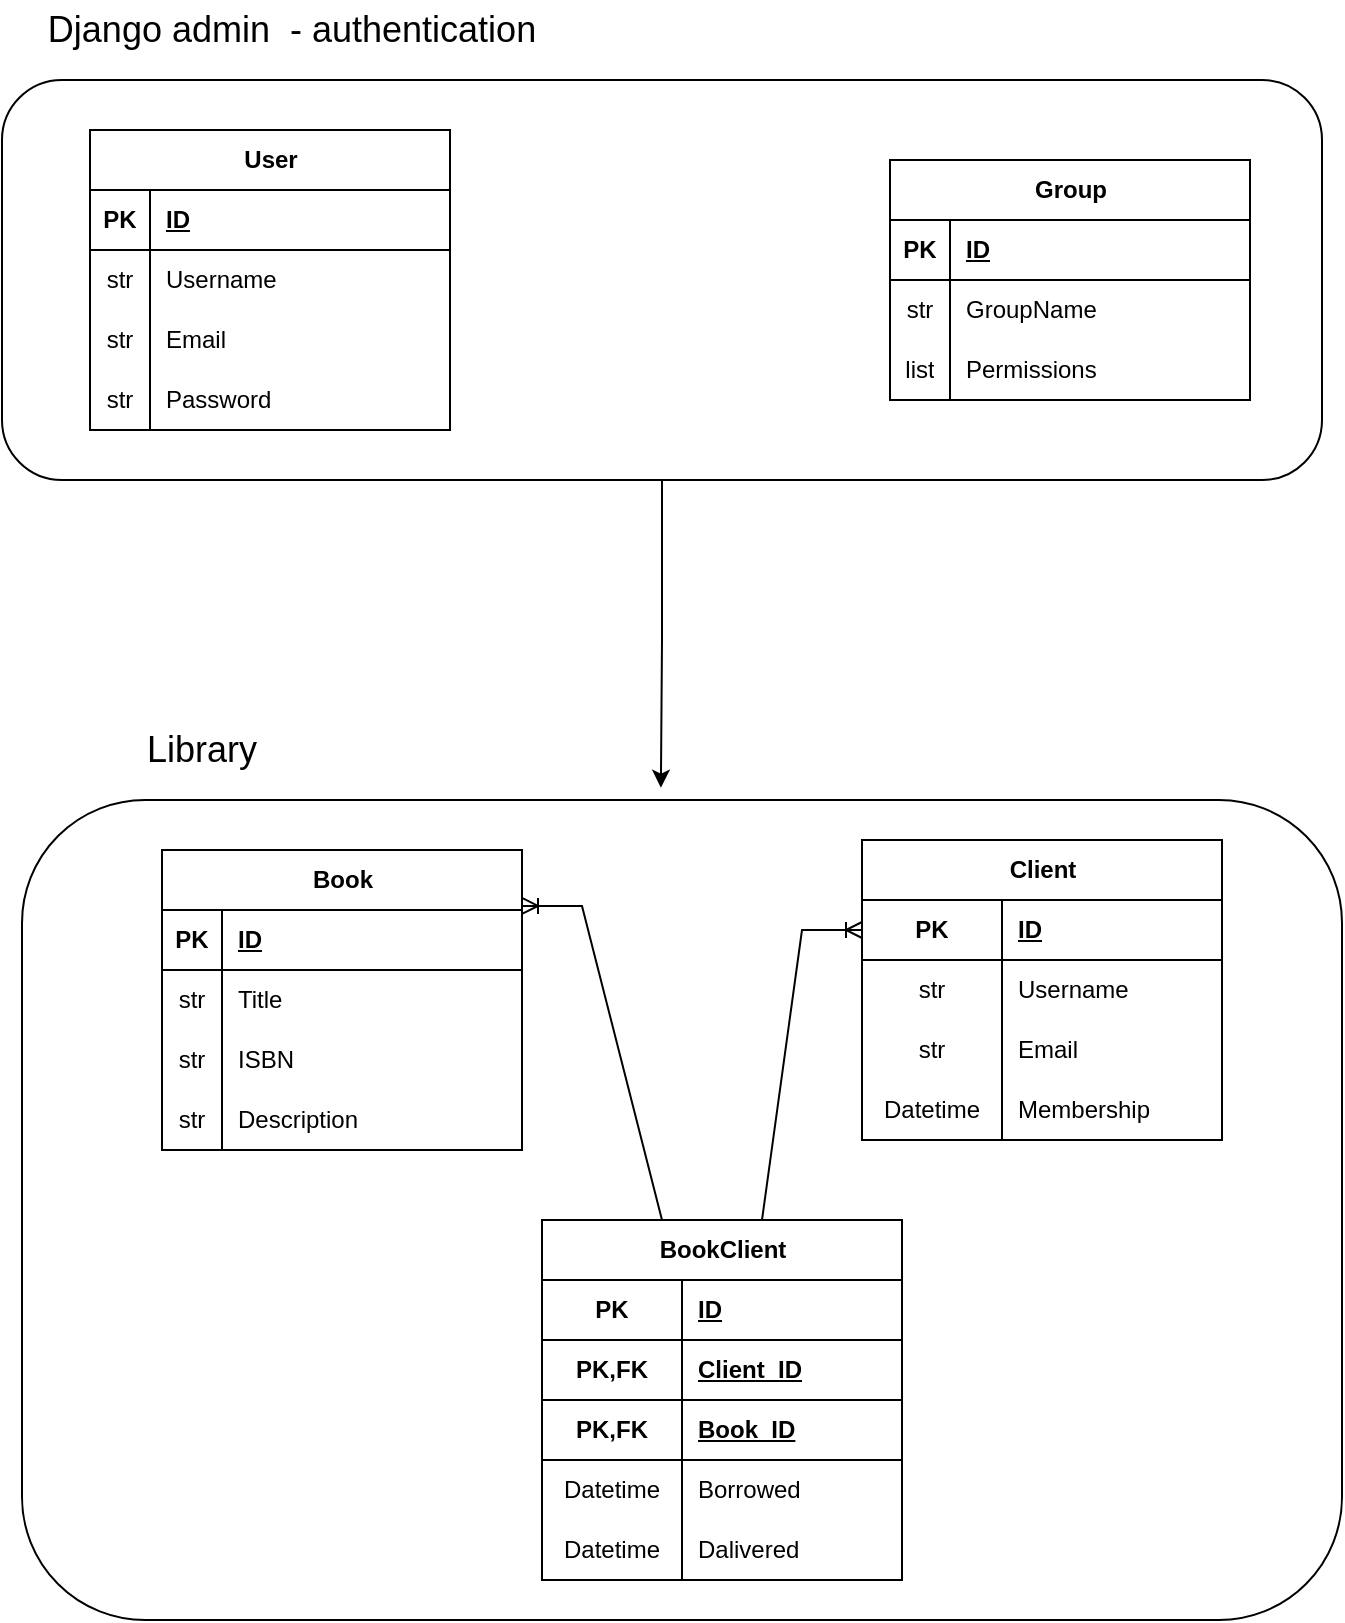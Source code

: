 <mxfile version="24.4.0" type="device">
  <diagram name="Página-1" id="Ee-bFuawcf36aLlDNfzw">
    <mxGraphModel dx="823" dy="586" grid="1" gridSize="10" guides="1" tooltips="1" connect="1" arrows="1" fold="1" page="1" pageScale="1" pageWidth="827" pageHeight="1169" math="0" shadow="0">
      <root>
        <mxCell id="0" />
        <mxCell id="1" parent="0" />
        <mxCell id="Cptq34FEw6wKBEqAWLYa-19" value="" style="rounded=1;whiteSpace=wrap;html=1;fillColor=none;" parent="1" vertex="1">
          <mxGeometry x="90" y="50" width="660" height="200" as="geometry" />
        </mxCell>
        <mxCell id="Cptq34FEw6wKBEqAWLYa-20" value="Group" style="shape=table;startSize=30;container=1;collapsible=1;childLayout=tableLayout;fixedRows=1;rowLines=0;fontStyle=1;align=center;resizeLast=1;html=1;" parent="1" vertex="1">
          <mxGeometry x="534" y="90" width="180" height="120" as="geometry" />
        </mxCell>
        <mxCell id="Cptq34FEw6wKBEqAWLYa-21" value="" style="shape=tableRow;horizontal=0;startSize=0;swimlaneHead=0;swimlaneBody=0;fillColor=none;collapsible=0;dropTarget=0;points=[[0,0.5],[1,0.5]];portConstraint=eastwest;top=0;left=0;right=0;bottom=1;" parent="Cptq34FEw6wKBEqAWLYa-20" vertex="1">
          <mxGeometry y="30" width="180" height="30" as="geometry" />
        </mxCell>
        <mxCell id="Cptq34FEw6wKBEqAWLYa-22" value="PK" style="shape=partialRectangle;connectable=0;fillColor=none;top=0;left=0;bottom=0;right=0;fontStyle=1;overflow=hidden;whiteSpace=wrap;html=1;" parent="Cptq34FEw6wKBEqAWLYa-21" vertex="1">
          <mxGeometry width="30" height="30" as="geometry">
            <mxRectangle width="30" height="30" as="alternateBounds" />
          </mxGeometry>
        </mxCell>
        <mxCell id="Cptq34FEw6wKBEqAWLYa-23" value="ID" style="shape=partialRectangle;connectable=0;fillColor=none;top=0;left=0;bottom=0;right=0;align=left;spacingLeft=6;fontStyle=5;overflow=hidden;whiteSpace=wrap;html=1;" parent="Cptq34FEw6wKBEqAWLYa-21" vertex="1">
          <mxGeometry x="30" width="150" height="30" as="geometry">
            <mxRectangle width="150" height="30" as="alternateBounds" />
          </mxGeometry>
        </mxCell>
        <mxCell id="Cptq34FEw6wKBEqAWLYa-24" value="" style="shape=tableRow;horizontal=0;startSize=0;swimlaneHead=0;swimlaneBody=0;fillColor=none;collapsible=0;dropTarget=0;points=[[0,0.5],[1,0.5]];portConstraint=eastwest;top=0;left=0;right=0;bottom=0;" parent="Cptq34FEw6wKBEqAWLYa-20" vertex="1">
          <mxGeometry y="60" width="180" height="30" as="geometry" />
        </mxCell>
        <mxCell id="Cptq34FEw6wKBEqAWLYa-25" value="str" style="shape=partialRectangle;connectable=0;fillColor=none;top=0;left=0;bottom=0;right=0;editable=1;overflow=hidden;whiteSpace=wrap;html=1;" parent="Cptq34FEw6wKBEqAWLYa-24" vertex="1">
          <mxGeometry width="30" height="30" as="geometry">
            <mxRectangle width="30" height="30" as="alternateBounds" />
          </mxGeometry>
        </mxCell>
        <mxCell id="Cptq34FEw6wKBEqAWLYa-26" value="GroupName" style="shape=partialRectangle;connectable=0;fillColor=none;top=0;left=0;bottom=0;right=0;align=left;spacingLeft=6;overflow=hidden;whiteSpace=wrap;html=1;" parent="Cptq34FEw6wKBEqAWLYa-24" vertex="1">
          <mxGeometry x="30" width="150" height="30" as="geometry">
            <mxRectangle width="150" height="30" as="alternateBounds" />
          </mxGeometry>
        </mxCell>
        <mxCell id="Cptq34FEw6wKBEqAWLYa-27" value="" style="shape=tableRow;horizontal=0;startSize=0;swimlaneHead=0;swimlaneBody=0;fillColor=none;collapsible=0;dropTarget=0;points=[[0,0.5],[1,0.5]];portConstraint=eastwest;top=0;left=0;right=0;bottom=0;" parent="Cptq34FEw6wKBEqAWLYa-20" vertex="1">
          <mxGeometry y="90" width="180" height="30" as="geometry" />
        </mxCell>
        <mxCell id="Cptq34FEw6wKBEqAWLYa-28" value="list" style="shape=partialRectangle;connectable=0;fillColor=none;top=0;left=0;bottom=0;right=0;editable=1;overflow=hidden;whiteSpace=wrap;html=1;" parent="Cptq34FEw6wKBEqAWLYa-27" vertex="1">
          <mxGeometry width="30" height="30" as="geometry">
            <mxRectangle width="30" height="30" as="alternateBounds" />
          </mxGeometry>
        </mxCell>
        <mxCell id="Cptq34FEw6wKBEqAWLYa-29" value="Permissions" style="shape=partialRectangle;connectable=0;fillColor=none;top=0;left=0;bottom=0;right=0;align=left;spacingLeft=6;overflow=hidden;whiteSpace=wrap;html=1;" parent="Cptq34FEw6wKBEqAWLYa-27" vertex="1">
          <mxGeometry x="30" width="150" height="30" as="geometry">
            <mxRectangle width="150" height="30" as="alternateBounds" />
          </mxGeometry>
        </mxCell>
        <mxCell id="zTbAhuqxGo3P59gp_nH1-2" value="User" style="shape=table;startSize=30;container=1;collapsible=1;childLayout=tableLayout;fixedRows=1;rowLines=0;fontStyle=1;align=center;resizeLast=1;html=1;" parent="1" vertex="1">
          <mxGeometry x="134" y="75" width="180" height="150" as="geometry" />
        </mxCell>
        <mxCell id="zTbAhuqxGo3P59gp_nH1-3" value="" style="shape=tableRow;horizontal=0;startSize=0;swimlaneHead=0;swimlaneBody=0;fillColor=none;collapsible=0;dropTarget=0;points=[[0,0.5],[1,0.5]];portConstraint=eastwest;top=0;left=0;right=0;bottom=1;" parent="zTbAhuqxGo3P59gp_nH1-2" vertex="1">
          <mxGeometry y="30" width="180" height="30" as="geometry" />
        </mxCell>
        <mxCell id="zTbAhuqxGo3P59gp_nH1-4" value="PK" style="shape=partialRectangle;connectable=0;fillColor=none;top=0;left=0;bottom=0;right=0;fontStyle=1;overflow=hidden;whiteSpace=wrap;html=1;" parent="zTbAhuqxGo3P59gp_nH1-3" vertex="1">
          <mxGeometry width="30" height="30" as="geometry">
            <mxRectangle width="30" height="30" as="alternateBounds" />
          </mxGeometry>
        </mxCell>
        <mxCell id="zTbAhuqxGo3P59gp_nH1-5" value="ID" style="shape=partialRectangle;connectable=0;fillColor=none;top=0;left=0;bottom=0;right=0;align=left;spacingLeft=6;fontStyle=5;overflow=hidden;whiteSpace=wrap;html=1;" parent="zTbAhuqxGo3P59gp_nH1-3" vertex="1">
          <mxGeometry x="30" width="150" height="30" as="geometry">
            <mxRectangle width="150" height="30" as="alternateBounds" />
          </mxGeometry>
        </mxCell>
        <mxCell id="zTbAhuqxGo3P59gp_nH1-6" value="" style="shape=tableRow;horizontal=0;startSize=0;swimlaneHead=0;swimlaneBody=0;fillColor=none;collapsible=0;dropTarget=0;points=[[0,0.5],[1,0.5]];portConstraint=eastwest;top=0;left=0;right=0;bottom=0;" parent="zTbAhuqxGo3P59gp_nH1-2" vertex="1">
          <mxGeometry y="60" width="180" height="30" as="geometry" />
        </mxCell>
        <mxCell id="zTbAhuqxGo3P59gp_nH1-7" value="str" style="shape=partialRectangle;connectable=0;fillColor=none;top=0;left=0;bottom=0;right=0;editable=1;overflow=hidden;whiteSpace=wrap;html=1;" parent="zTbAhuqxGo3P59gp_nH1-6" vertex="1">
          <mxGeometry width="30" height="30" as="geometry">
            <mxRectangle width="30" height="30" as="alternateBounds" />
          </mxGeometry>
        </mxCell>
        <mxCell id="zTbAhuqxGo3P59gp_nH1-8" value="Username" style="shape=partialRectangle;connectable=0;fillColor=none;top=0;left=0;bottom=0;right=0;align=left;spacingLeft=6;overflow=hidden;whiteSpace=wrap;html=1;" parent="zTbAhuqxGo3P59gp_nH1-6" vertex="1">
          <mxGeometry x="30" width="150" height="30" as="geometry">
            <mxRectangle width="150" height="30" as="alternateBounds" />
          </mxGeometry>
        </mxCell>
        <mxCell id="zTbAhuqxGo3P59gp_nH1-9" value="" style="shape=tableRow;horizontal=0;startSize=0;swimlaneHead=0;swimlaneBody=0;fillColor=none;collapsible=0;dropTarget=0;points=[[0,0.5],[1,0.5]];portConstraint=eastwest;top=0;left=0;right=0;bottom=0;" parent="zTbAhuqxGo3P59gp_nH1-2" vertex="1">
          <mxGeometry y="90" width="180" height="30" as="geometry" />
        </mxCell>
        <mxCell id="zTbAhuqxGo3P59gp_nH1-10" value="str" style="shape=partialRectangle;connectable=0;fillColor=none;top=0;left=0;bottom=0;right=0;editable=1;overflow=hidden;whiteSpace=wrap;html=1;" parent="zTbAhuqxGo3P59gp_nH1-9" vertex="1">
          <mxGeometry width="30" height="30" as="geometry">
            <mxRectangle width="30" height="30" as="alternateBounds" />
          </mxGeometry>
        </mxCell>
        <mxCell id="zTbAhuqxGo3P59gp_nH1-11" value="Email" style="shape=partialRectangle;connectable=0;fillColor=none;top=0;left=0;bottom=0;right=0;align=left;spacingLeft=6;overflow=hidden;whiteSpace=wrap;html=1;" parent="zTbAhuqxGo3P59gp_nH1-9" vertex="1">
          <mxGeometry x="30" width="150" height="30" as="geometry">
            <mxRectangle width="150" height="30" as="alternateBounds" />
          </mxGeometry>
        </mxCell>
        <mxCell id="zTbAhuqxGo3P59gp_nH1-12" value="" style="shape=tableRow;horizontal=0;startSize=0;swimlaneHead=0;swimlaneBody=0;fillColor=none;collapsible=0;dropTarget=0;points=[[0,0.5],[1,0.5]];portConstraint=eastwest;top=0;left=0;right=0;bottom=0;" parent="zTbAhuqxGo3P59gp_nH1-2" vertex="1">
          <mxGeometry y="120" width="180" height="30" as="geometry" />
        </mxCell>
        <mxCell id="zTbAhuqxGo3P59gp_nH1-13" value="str" style="shape=partialRectangle;connectable=0;fillColor=none;top=0;left=0;bottom=0;right=0;editable=1;overflow=hidden;whiteSpace=wrap;html=1;" parent="zTbAhuqxGo3P59gp_nH1-12" vertex="1">
          <mxGeometry width="30" height="30" as="geometry">
            <mxRectangle width="30" height="30" as="alternateBounds" />
          </mxGeometry>
        </mxCell>
        <mxCell id="zTbAhuqxGo3P59gp_nH1-14" value="Password" style="shape=partialRectangle;connectable=0;fillColor=none;top=0;left=0;bottom=0;right=0;align=left;spacingLeft=6;overflow=hidden;whiteSpace=wrap;html=1;" parent="zTbAhuqxGo3P59gp_nH1-12" vertex="1">
          <mxGeometry x="30" width="150" height="30" as="geometry">
            <mxRectangle width="150" height="30" as="alternateBounds" />
          </mxGeometry>
        </mxCell>
        <mxCell id="zTbAhuqxGo3P59gp_nH1-32" value="" style="rounded=1;whiteSpace=wrap;html=1;fillColor=none;" parent="1" vertex="1">
          <mxGeometry x="100" y="410" width="660" height="410" as="geometry" />
        </mxCell>
        <mxCell id="zTbAhuqxGo3P59gp_nH1-19" value="Book" style="shape=table;startSize=30;container=1;collapsible=1;childLayout=tableLayout;fixedRows=1;rowLines=0;fontStyle=1;align=center;resizeLast=1;html=1;" parent="1" vertex="1">
          <mxGeometry x="170" y="435" width="180" height="150" as="geometry" />
        </mxCell>
        <mxCell id="zTbAhuqxGo3P59gp_nH1-20" value="" style="shape=tableRow;horizontal=0;startSize=0;swimlaneHead=0;swimlaneBody=0;fillColor=none;collapsible=0;dropTarget=0;points=[[0,0.5],[1,0.5]];portConstraint=eastwest;top=0;left=0;right=0;bottom=1;" parent="zTbAhuqxGo3P59gp_nH1-19" vertex="1">
          <mxGeometry y="30" width="180" height="30" as="geometry" />
        </mxCell>
        <mxCell id="zTbAhuqxGo3P59gp_nH1-21" value="PK" style="shape=partialRectangle;connectable=0;fillColor=none;top=0;left=0;bottom=0;right=0;fontStyle=1;overflow=hidden;whiteSpace=wrap;html=1;" parent="zTbAhuqxGo3P59gp_nH1-20" vertex="1">
          <mxGeometry width="30" height="30" as="geometry">
            <mxRectangle width="30" height="30" as="alternateBounds" />
          </mxGeometry>
        </mxCell>
        <mxCell id="zTbAhuqxGo3P59gp_nH1-22" value="ID" style="shape=partialRectangle;connectable=0;fillColor=none;top=0;left=0;bottom=0;right=0;align=left;spacingLeft=6;fontStyle=5;overflow=hidden;whiteSpace=wrap;html=1;" parent="zTbAhuqxGo3P59gp_nH1-20" vertex="1">
          <mxGeometry x="30" width="150" height="30" as="geometry">
            <mxRectangle width="150" height="30" as="alternateBounds" />
          </mxGeometry>
        </mxCell>
        <mxCell id="zTbAhuqxGo3P59gp_nH1-23" value="" style="shape=tableRow;horizontal=0;startSize=0;swimlaneHead=0;swimlaneBody=0;fillColor=none;collapsible=0;dropTarget=0;points=[[0,0.5],[1,0.5]];portConstraint=eastwest;top=0;left=0;right=0;bottom=0;" parent="zTbAhuqxGo3P59gp_nH1-19" vertex="1">
          <mxGeometry y="60" width="180" height="30" as="geometry" />
        </mxCell>
        <mxCell id="zTbAhuqxGo3P59gp_nH1-24" value="str" style="shape=partialRectangle;connectable=0;fillColor=none;top=0;left=0;bottom=0;right=0;editable=1;overflow=hidden;whiteSpace=wrap;html=1;" parent="zTbAhuqxGo3P59gp_nH1-23" vertex="1">
          <mxGeometry width="30" height="30" as="geometry">
            <mxRectangle width="30" height="30" as="alternateBounds" />
          </mxGeometry>
        </mxCell>
        <mxCell id="zTbAhuqxGo3P59gp_nH1-25" value="Title" style="shape=partialRectangle;connectable=0;fillColor=none;top=0;left=0;bottom=0;right=0;align=left;spacingLeft=6;overflow=hidden;whiteSpace=wrap;html=1;" parent="zTbAhuqxGo3P59gp_nH1-23" vertex="1">
          <mxGeometry x="30" width="150" height="30" as="geometry">
            <mxRectangle width="150" height="30" as="alternateBounds" />
          </mxGeometry>
        </mxCell>
        <mxCell id="zTbAhuqxGo3P59gp_nH1-26" value="" style="shape=tableRow;horizontal=0;startSize=0;swimlaneHead=0;swimlaneBody=0;fillColor=none;collapsible=0;dropTarget=0;points=[[0,0.5],[1,0.5]];portConstraint=eastwest;top=0;left=0;right=0;bottom=0;" parent="zTbAhuqxGo3P59gp_nH1-19" vertex="1">
          <mxGeometry y="90" width="180" height="30" as="geometry" />
        </mxCell>
        <mxCell id="zTbAhuqxGo3P59gp_nH1-27" value="str" style="shape=partialRectangle;connectable=0;fillColor=none;top=0;left=0;bottom=0;right=0;editable=1;overflow=hidden;whiteSpace=wrap;html=1;" parent="zTbAhuqxGo3P59gp_nH1-26" vertex="1">
          <mxGeometry width="30" height="30" as="geometry">
            <mxRectangle width="30" height="30" as="alternateBounds" />
          </mxGeometry>
        </mxCell>
        <mxCell id="zTbAhuqxGo3P59gp_nH1-28" value="ISBN" style="shape=partialRectangle;connectable=0;fillColor=none;top=0;left=0;bottom=0;right=0;align=left;spacingLeft=6;overflow=hidden;whiteSpace=wrap;html=1;" parent="zTbAhuqxGo3P59gp_nH1-26" vertex="1">
          <mxGeometry x="30" width="150" height="30" as="geometry">
            <mxRectangle width="150" height="30" as="alternateBounds" />
          </mxGeometry>
        </mxCell>
        <mxCell id="zTbAhuqxGo3P59gp_nH1-29" value="" style="shape=tableRow;horizontal=0;startSize=0;swimlaneHead=0;swimlaneBody=0;fillColor=none;collapsible=0;dropTarget=0;points=[[0,0.5],[1,0.5]];portConstraint=eastwest;top=0;left=0;right=0;bottom=0;" parent="zTbAhuqxGo3P59gp_nH1-19" vertex="1">
          <mxGeometry y="120" width="180" height="30" as="geometry" />
        </mxCell>
        <mxCell id="zTbAhuqxGo3P59gp_nH1-30" value="str" style="shape=partialRectangle;connectable=0;fillColor=none;top=0;left=0;bottom=0;right=0;editable=1;overflow=hidden;whiteSpace=wrap;html=1;" parent="zTbAhuqxGo3P59gp_nH1-29" vertex="1">
          <mxGeometry width="30" height="30" as="geometry">
            <mxRectangle width="30" height="30" as="alternateBounds" />
          </mxGeometry>
        </mxCell>
        <mxCell id="zTbAhuqxGo3P59gp_nH1-31" value="Description" style="shape=partialRectangle;connectable=0;fillColor=none;top=0;left=0;bottom=0;right=0;align=left;spacingLeft=6;overflow=hidden;whiteSpace=wrap;html=1;" parent="zTbAhuqxGo3P59gp_nH1-29" vertex="1">
          <mxGeometry x="30" width="150" height="30" as="geometry">
            <mxRectangle width="150" height="30" as="alternateBounds" />
          </mxGeometry>
        </mxCell>
        <mxCell id="zTbAhuqxGo3P59gp_nH1-33" style="edgeStyle=orthogonalEdgeStyle;rounded=0;orthogonalLoop=1;jettySize=auto;html=1;exitX=0.5;exitY=1;exitDx=0;exitDy=0;entryX=0.484;entryY=-0.015;entryDx=0;entryDy=0;entryPerimeter=0;" parent="1" source="Cptq34FEw6wKBEqAWLYa-19" target="zTbAhuqxGo3P59gp_nH1-32" edge="1">
          <mxGeometry relative="1" as="geometry" />
        </mxCell>
        <mxCell id="zTbAhuqxGo3P59gp_nH1-34" value="Client" style="shape=table;startSize=30;container=1;collapsible=1;childLayout=tableLayout;fixedRows=1;rowLines=0;fontStyle=1;align=center;resizeLast=1;html=1;" parent="1" vertex="1">
          <mxGeometry x="520" y="430" width="180" height="150" as="geometry" />
        </mxCell>
        <mxCell id="zTbAhuqxGo3P59gp_nH1-35" value="" style="shape=tableRow;horizontal=0;startSize=0;swimlaneHead=0;swimlaneBody=0;fillColor=none;collapsible=0;dropTarget=0;points=[[0,0.5],[1,0.5]];portConstraint=eastwest;top=0;left=0;right=0;bottom=1;" parent="zTbAhuqxGo3P59gp_nH1-34" vertex="1">
          <mxGeometry y="30" width="180" height="30" as="geometry" />
        </mxCell>
        <mxCell id="zTbAhuqxGo3P59gp_nH1-36" value="PK" style="shape=partialRectangle;connectable=0;fillColor=none;top=0;left=0;bottom=0;right=0;fontStyle=1;overflow=hidden;whiteSpace=wrap;html=1;" parent="zTbAhuqxGo3P59gp_nH1-35" vertex="1">
          <mxGeometry width="70" height="30" as="geometry">
            <mxRectangle width="70" height="30" as="alternateBounds" />
          </mxGeometry>
        </mxCell>
        <mxCell id="zTbAhuqxGo3P59gp_nH1-37" value="ID" style="shape=partialRectangle;connectable=0;fillColor=none;top=0;left=0;bottom=0;right=0;align=left;spacingLeft=6;fontStyle=5;overflow=hidden;whiteSpace=wrap;html=1;" parent="zTbAhuqxGo3P59gp_nH1-35" vertex="1">
          <mxGeometry x="70" width="110" height="30" as="geometry">
            <mxRectangle width="110" height="30" as="alternateBounds" />
          </mxGeometry>
        </mxCell>
        <mxCell id="zTbAhuqxGo3P59gp_nH1-38" value="" style="shape=tableRow;horizontal=0;startSize=0;swimlaneHead=0;swimlaneBody=0;fillColor=none;collapsible=0;dropTarget=0;points=[[0,0.5],[1,0.5]];portConstraint=eastwest;top=0;left=0;right=0;bottom=0;" parent="zTbAhuqxGo3P59gp_nH1-34" vertex="1">
          <mxGeometry y="60" width="180" height="30" as="geometry" />
        </mxCell>
        <mxCell id="zTbAhuqxGo3P59gp_nH1-39" value="str" style="shape=partialRectangle;connectable=0;fillColor=none;top=0;left=0;bottom=0;right=0;editable=1;overflow=hidden;whiteSpace=wrap;html=1;" parent="zTbAhuqxGo3P59gp_nH1-38" vertex="1">
          <mxGeometry width="70" height="30" as="geometry">
            <mxRectangle width="70" height="30" as="alternateBounds" />
          </mxGeometry>
        </mxCell>
        <mxCell id="zTbAhuqxGo3P59gp_nH1-40" value="Username" style="shape=partialRectangle;connectable=0;fillColor=none;top=0;left=0;bottom=0;right=0;align=left;spacingLeft=6;overflow=hidden;whiteSpace=wrap;html=1;" parent="zTbAhuqxGo3P59gp_nH1-38" vertex="1">
          <mxGeometry x="70" width="110" height="30" as="geometry">
            <mxRectangle width="110" height="30" as="alternateBounds" />
          </mxGeometry>
        </mxCell>
        <mxCell id="zTbAhuqxGo3P59gp_nH1-41" value="" style="shape=tableRow;horizontal=0;startSize=0;swimlaneHead=0;swimlaneBody=0;fillColor=none;collapsible=0;dropTarget=0;points=[[0,0.5],[1,0.5]];portConstraint=eastwest;top=0;left=0;right=0;bottom=0;" parent="zTbAhuqxGo3P59gp_nH1-34" vertex="1">
          <mxGeometry y="90" width="180" height="30" as="geometry" />
        </mxCell>
        <mxCell id="zTbAhuqxGo3P59gp_nH1-42" value="str" style="shape=partialRectangle;connectable=0;fillColor=none;top=0;left=0;bottom=0;right=0;editable=1;overflow=hidden;whiteSpace=wrap;html=1;" parent="zTbAhuqxGo3P59gp_nH1-41" vertex="1">
          <mxGeometry width="70" height="30" as="geometry">
            <mxRectangle width="70" height="30" as="alternateBounds" />
          </mxGeometry>
        </mxCell>
        <mxCell id="zTbAhuqxGo3P59gp_nH1-43" value="Email" style="shape=partialRectangle;connectable=0;fillColor=none;top=0;left=0;bottom=0;right=0;align=left;spacingLeft=6;overflow=hidden;whiteSpace=wrap;html=1;" parent="zTbAhuqxGo3P59gp_nH1-41" vertex="1">
          <mxGeometry x="70" width="110" height="30" as="geometry">
            <mxRectangle width="110" height="30" as="alternateBounds" />
          </mxGeometry>
        </mxCell>
        <mxCell id="zTbAhuqxGo3P59gp_nH1-44" value="" style="shape=tableRow;horizontal=0;startSize=0;swimlaneHead=0;swimlaneBody=0;fillColor=none;collapsible=0;dropTarget=0;points=[[0,0.5],[1,0.5]];portConstraint=eastwest;top=0;left=0;right=0;bottom=0;" parent="zTbAhuqxGo3P59gp_nH1-34" vertex="1">
          <mxGeometry y="120" width="180" height="30" as="geometry" />
        </mxCell>
        <mxCell id="zTbAhuqxGo3P59gp_nH1-45" value="Datetime" style="shape=partialRectangle;connectable=0;fillColor=none;top=0;left=0;bottom=0;right=0;editable=1;overflow=hidden;whiteSpace=wrap;html=1;" parent="zTbAhuqxGo3P59gp_nH1-44" vertex="1">
          <mxGeometry width="70" height="30" as="geometry">
            <mxRectangle width="70" height="30" as="alternateBounds" />
          </mxGeometry>
        </mxCell>
        <mxCell id="zTbAhuqxGo3P59gp_nH1-46" value="Membership" style="shape=partialRectangle;connectable=0;fillColor=none;top=0;left=0;bottom=0;right=0;align=left;spacingLeft=6;overflow=hidden;whiteSpace=wrap;html=1;" parent="zTbAhuqxGo3P59gp_nH1-44" vertex="1">
          <mxGeometry x="70" width="110" height="30" as="geometry">
            <mxRectangle width="110" height="30" as="alternateBounds" />
          </mxGeometry>
        </mxCell>
        <mxCell id="eGjY9NCR41VNeheDYa7P-1" value="BookClient" style="shape=table;startSize=30;container=1;collapsible=1;childLayout=tableLayout;fixedRows=1;rowLines=0;fontStyle=1;align=center;resizeLast=1;html=1;" parent="1" vertex="1">
          <mxGeometry x="360" y="620" width="180" height="180" as="geometry" />
        </mxCell>
        <mxCell id="eGjY9NCR41VNeheDYa7P-28" style="shape=tableRow;horizontal=0;startSize=0;swimlaneHead=0;swimlaneBody=0;fillColor=none;collapsible=0;dropTarget=0;points=[[0,0.5],[1,0.5]];portConstraint=eastwest;top=0;left=0;right=0;bottom=1;" parent="eGjY9NCR41VNeheDYa7P-1" vertex="1">
          <mxGeometry y="30" width="180" height="30" as="geometry" />
        </mxCell>
        <mxCell id="eGjY9NCR41VNeheDYa7P-29" value="PK" style="shape=partialRectangle;connectable=0;fillColor=none;top=0;left=0;bottom=0;right=0;fontStyle=1;overflow=hidden;whiteSpace=wrap;html=1;" parent="eGjY9NCR41VNeheDYa7P-28" vertex="1">
          <mxGeometry width="70" height="30" as="geometry">
            <mxRectangle width="70" height="30" as="alternateBounds" />
          </mxGeometry>
        </mxCell>
        <mxCell id="eGjY9NCR41VNeheDYa7P-30" value="ID" style="shape=partialRectangle;connectable=0;fillColor=none;top=0;left=0;bottom=0;right=0;align=left;spacingLeft=6;fontStyle=5;overflow=hidden;whiteSpace=wrap;html=1;" parent="eGjY9NCR41VNeheDYa7P-28" vertex="1">
          <mxGeometry x="70" width="110" height="30" as="geometry">
            <mxRectangle width="110" height="30" as="alternateBounds" />
          </mxGeometry>
        </mxCell>
        <mxCell id="eGjY9NCR41VNeheDYa7P-2" value="" style="shape=tableRow;horizontal=0;startSize=0;swimlaneHead=0;swimlaneBody=0;fillColor=none;collapsible=0;dropTarget=0;points=[[0,0.5],[1,0.5]];portConstraint=eastwest;top=0;left=0;right=0;bottom=1;" parent="eGjY9NCR41VNeheDYa7P-1" vertex="1">
          <mxGeometry y="60" width="180" height="30" as="geometry" />
        </mxCell>
        <mxCell id="eGjY9NCR41VNeheDYa7P-3" value="" style="shape=partialRectangle;connectable=0;fillColor=none;top=0;left=0;bottom=0;right=0;fontStyle=1;overflow=hidden;whiteSpace=wrap;html=1;" parent="eGjY9NCR41VNeheDYa7P-2" vertex="1">
          <mxGeometry width="70" height="30" as="geometry">
            <mxRectangle width="70" height="30" as="alternateBounds" />
          </mxGeometry>
        </mxCell>
        <mxCell id="eGjY9NCR41VNeheDYa7P-4" value="Client_ID" style="shape=partialRectangle;connectable=0;fillColor=none;top=0;left=0;bottom=0;right=0;align=left;spacingLeft=6;fontStyle=5;overflow=hidden;whiteSpace=wrap;html=1;" parent="eGjY9NCR41VNeheDYa7P-2" vertex="1">
          <mxGeometry x="70" width="110" height="30" as="geometry">
            <mxRectangle width="110" height="30" as="alternateBounds" />
          </mxGeometry>
        </mxCell>
        <mxCell id="eGjY9NCR41VNeheDYa7P-25" style="shape=tableRow;horizontal=0;startSize=0;swimlaneHead=0;swimlaneBody=0;fillColor=none;collapsible=0;dropTarget=0;points=[[0,0.5],[1,0.5]];portConstraint=eastwest;top=0;left=0;right=0;bottom=1;" parent="eGjY9NCR41VNeheDYa7P-1" vertex="1">
          <mxGeometry y="90" width="180" height="30" as="geometry" />
        </mxCell>
        <mxCell id="eGjY9NCR41VNeheDYa7P-26" value="PK,FK" style="shape=partialRectangle;connectable=0;fillColor=none;top=0;left=0;bottom=0;right=0;fontStyle=1;overflow=hidden;whiteSpace=wrap;html=1;" parent="eGjY9NCR41VNeheDYa7P-25" vertex="1">
          <mxGeometry width="70" height="30" as="geometry">
            <mxRectangle width="70" height="30" as="alternateBounds" />
          </mxGeometry>
        </mxCell>
        <mxCell id="eGjY9NCR41VNeheDYa7P-27" value="Book_ID" style="shape=partialRectangle;connectable=0;fillColor=none;top=0;left=0;bottom=0;right=0;align=left;spacingLeft=6;fontStyle=5;overflow=hidden;whiteSpace=wrap;html=1;" parent="eGjY9NCR41VNeheDYa7P-25" vertex="1">
          <mxGeometry x="70" width="110" height="30" as="geometry">
            <mxRectangle width="110" height="30" as="alternateBounds" />
          </mxGeometry>
        </mxCell>
        <mxCell id="eGjY9NCR41VNeheDYa7P-5" value="" style="shape=tableRow;horizontal=0;startSize=0;swimlaneHead=0;swimlaneBody=0;fillColor=none;collapsible=0;dropTarget=0;points=[[0,0.5],[1,0.5]];portConstraint=eastwest;top=0;left=0;right=0;bottom=0;" parent="eGjY9NCR41VNeheDYa7P-1" vertex="1">
          <mxGeometry y="120" width="180" height="30" as="geometry" />
        </mxCell>
        <mxCell id="eGjY9NCR41VNeheDYa7P-6" value="Datetime" style="shape=partialRectangle;connectable=0;fillColor=none;top=0;left=0;bottom=0;right=0;editable=1;overflow=hidden;whiteSpace=wrap;html=1;" parent="eGjY9NCR41VNeheDYa7P-5" vertex="1">
          <mxGeometry width="70" height="30" as="geometry">
            <mxRectangle width="70" height="30" as="alternateBounds" />
          </mxGeometry>
        </mxCell>
        <mxCell id="eGjY9NCR41VNeheDYa7P-7" value="Borrowed" style="shape=partialRectangle;connectable=0;fillColor=none;top=0;left=0;bottom=0;right=0;align=left;spacingLeft=6;overflow=hidden;whiteSpace=wrap;html=1;" parent="eGjY9NCR41VNeheDYa7P-5" vertex="1">
          <mxGeometry x="70" width="110" height="30" as="geometry">
            <mxRectangle width="110" height="30" as="alternateBounds" />
          </mxGeometry>
        </mxCell>
        <mxCell id="eGjY9NCR41VNeheDYa7P-8" value="" style="shape=tableRow;horizontal=0;startSize=0;swimlaneHead=0;swimlaneBody=0;fillColor=none;collapsible=0;dropTarget=0;points=[[0,0.5],[1,0.5]];portConstraint=eastwest;top=0;left=0;right=0;bottom=0;" parent="eGjY9NCR41VNeheDYa7P-1" vertex="1">
          <mxGeometry y="150" width="180" height="30" as="geometry" />
        </mxCell>
        <mxCell id="eGjY9NCR41VNeheDYa7P-9" value="Datetime" style="shape=partialRectangle;connectable=0;fillColor=none;top=0;left=0;bottom=0;right=0;editable=1;overflow=hidden;whiteSpace=wrap;html=1;" parent="eGjY9NCR41VNeheDYa7P-8" vertex="1">
          <mxGeometry width="70" height="30" as="geometry">
            <mxRectangle width="70" height="30" as="alternateBounds" />
          </mxGeometry>
        </mxCell>
        <mxCell id="eGjY9NCR41VNeheDYa7P-10" value="Dalivered" style="shape=partialRectangle;connectable=0;fillColor=none;top=0;left=0;bottom=0;right=0;align=left;spacingLeft=6;overflow=hidden;whiteSpace=wrap;html=1;" parent="eGjY9NCR41VNeheDYa7P-8" vertex="1">
          <mxGeometry x="70" width="110" height="30" as="geometry">
            <mxRectangle width="110" height="30" as="alternateBounds" />
          </mxGeometry>
        </mxCell>
        <mxCell id="eGjY9NCR41VNeheDYa7P-17" value="&lt;font style=&quot;font-size: 18px;&quot;&gt;Django admin&amp;nbsp; - authentication&lt;/font&gt;" style="text;html=1;align=center;verticalAlign=middle;whiteSpace=wrap;rounded=0;fontSize=13;" parent="1" vertex="1">
          <mxGeometry x="90" y="10" width="290" height="30" as="geometry" />
        </mxCell>
        <mxCell id="eGjY9NCR41VNeheDYa7P-18" value="&lt;font style=&quot;font-size: 18px;&quot;&gt;Library&lt;/font&gt;" style="text;html=1;align=center;verticalAlign=middle;whiteSpace=wrap;rounded=0;fontSize=13;" parent="1" vertex="1">
          <mxGeometry x="120" y="370" width="140" height="30" as="geometry" />
        </mxCell>
        <mxCell id="eGjY9NCR41VNeheDYa7P-31" value="PK,FK" style="shape=partialRectangle;connectable=0;fillColor=none;top=0;left=0;bottom=0;right=0;fontStyle=1;overflow=hidden;whiteSpace=wrap;html=1;" parent="1" vertex="1">
          <mxGeometry x="360" y="680" width="70" height="30" as="geometry">
            <mxRectangle width="70" height="30" as="alternateBounds" />
          </mxGeometry>
        </mxCell>
        <mxCell id="eGjY9NCR41VNeheDYa7P-32" value="" style="edgeStyle=entityRelationEdgeStyle;fontSize=12;html=1;endArrow=ERoneToMany;rounded=0;exitX=0.5;exitY=0;exitDx=0;exitDy=0;entryX=1;entryY=-0.067;entryDx=0;entryDy=0;entryPerimeter=0;" parent="1" source="eGjY9NCR41VNeheDYa7P-1" target="zTbAhuqxGo3P59gp_nH1-20" edge="1">
          <mxGeometry width="100" height="100" relative="1" as="geometry">
            <mxPoint x="400" y="590" as="sourcePoint" />
            <mxPoint x="500" y="490" as="targetPoint" />
          </mxGeometry>
        </mxCell>
        <mxCell id="eGjY9NCR41VNeheDYa7P-33" value="" style="edgeStyle=entityRelationEdgeStyle;fontSize=12;html=1;endArrow=ERoneToMany;rounded=0;entryX=0;entryY=0.5;entryDx=0;entryDy=0;" parent="1" target="zTbAhuqxGo3P59gp_nH1-35" edge="1">
          <mxGeometry width="100" height="100" relative="1" as="geometry">
            <mxPoint x="440" y="620" as="sourcePoint" />
            <mxPoint x="340" y="473" as="targetPoint" />
          </mxGeometry>
        </mxCell>
      </root>
    </mxGraphModel>
  </diagram>
</mxfile>
